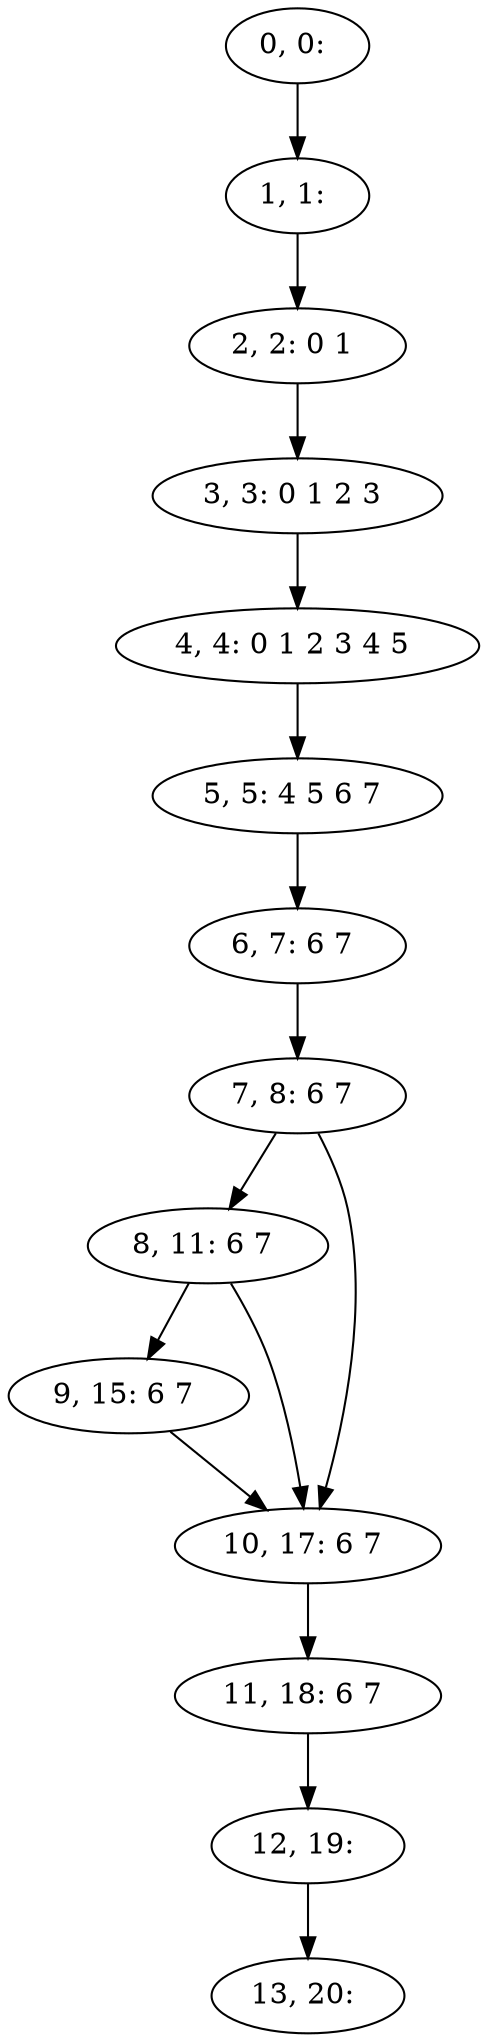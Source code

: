 digraph G {
0[label="0, 0: "];
1[label="1, 1: "];
2[label="2, 2: 0 1 "];
3[label="3, 3: 0 1 2 3 "];
4[label="4, 4: 0 1 2 3 4 5 "];
5[label="5, 5: 4 5 6 7 "];
6[label="6, 7: 6 7 "];
7[label="7, 8: 6 7 "];
8[label="8, 11: 6 7 "];
9[label="9, 15: 6 7 "];
10[label="10, 17: 6 7 "];
11[label="11, 18: 6 7 "];
12[label="12, 19: "];
13[label="13, 20: "];
0->1 ;
1->2 ;
2->3 ;
3->4 ;
4->5 ;
5->6 ;
6->7 ;
7->8 ;
7->10 ;
8->9 ;
8->10 ;
9->10 ;
10->11 ;
11->12 ;
12->13 ;
}
